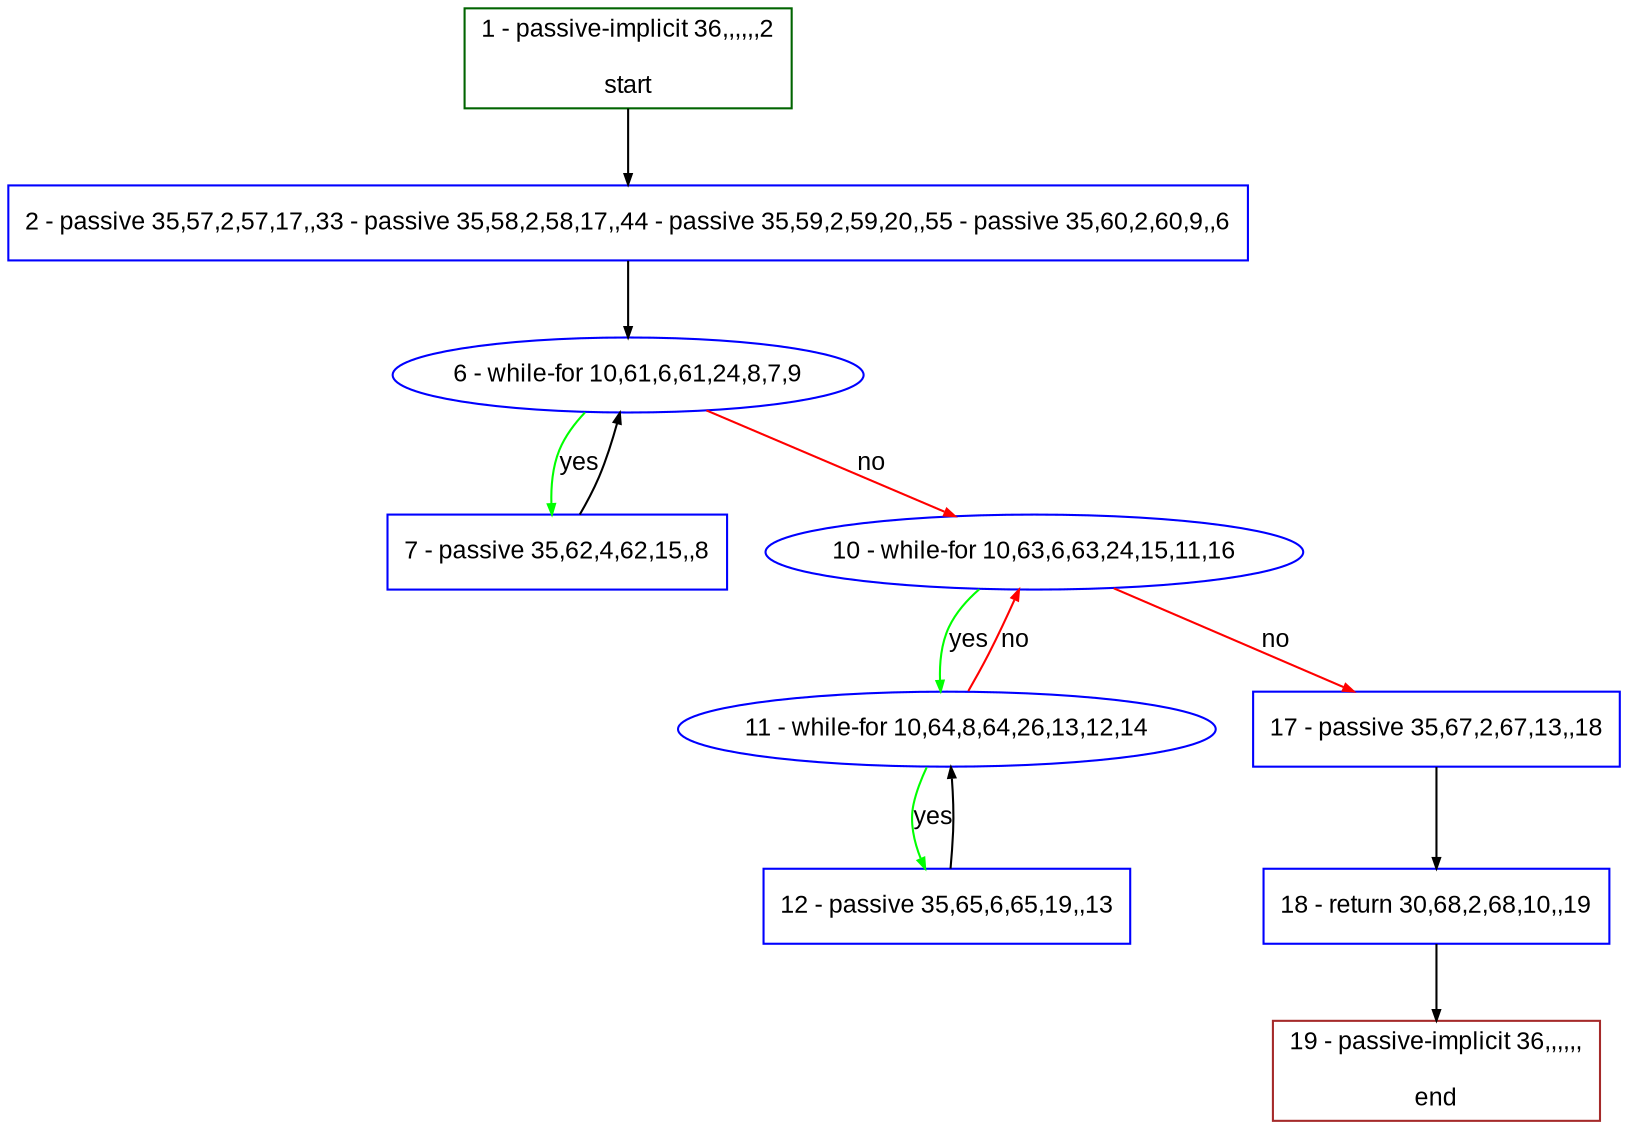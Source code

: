 digraph "" {
  graph [pack="true", label="", fontsize="12", packmode="clust", fontname="Arial", fillcolor="#FFFFCC", bgcolor="white", style="rounded,filled", compound="true"];
  node [node_initialized="no", label="", color="grey", fontsize="12", fillcolor="white", fontname="Arial", style="filled", shape="rectangle", compound="true", fixedsize="false"];
  edge [fontcolor="black", arrowhead="normal", arrowtail="none", arrowsize="0.5", ltail="", label="", color="black", fontsize="12", lhead="", fontname="Arial", dir="forward", compound="true"];
  __N1 [label="2 - passive 35,57,2,57,17,,33 - passive 35,58,2,58,17,,44 - passive 35,59,2,59,20,,55 - passive 35,60,2,60,9,,6", color="#0000ff", fillcolor="#ffffff", style="filled", shape="box"];
  __N2 [label="1 - passive-implicit 36,,,,,,2\n\nstart", color="#006400", fillcolor="#ffffff", style="filled", shape="box"];
  __N3 [label="6 - while-for 10,61,6,61,24,8,7,9", color="#0000ff", fillcolor="#ffffff", style="filled", shape="oval"];
  __N4 [label="7 - passive 35,62,4,62,15,,8", color="#0000ff", fillcolor="#ffffff", style="filled", shape="box"];
  __N5 [label="10 - while-for 10,63,6,63,24,15,11,16", color="#0000ff", fillcolor="#ffffff", style="filled", shape="oval"];
  __N6 [label="11 - while-for 10,64,8,64,26,13,12,14", color="#0000ff", fillcolor="#ffffff", style="filled", shape="oval"];
  __N7 [label="17 - passive 35,67,2,67,13,,18", color="#0000ff", fillcolor="#ffffff", style="filled", shape="box"];
  __N8 [label="12 - passive 35,65,6,65,19,,13", color="#0000ff", fillcolor="#ffffff", style="filled", shape="box"];
  __N9 [label="18 - return 30,68,2,68,10,,19", color="#0000ff", fillcolor="#ffffff", style="filled", shape="box"];
  __N10 [label="19 - passive-implicit 36,,,,,,\n\nend", color="#a52a2a", fillcolor="#ffffff", style="filled", shape="box"];
  __N2 -> __N1 [arrowhead="normal", arrowtail="none", color="#000000", label="", dir="forward"];
  __N1 -> __N3 [arrowhead="normal", arrowtail="none", color="#000000", label="", dir="forward"];
  __N3 -> __N4 [arrowhead="normal", arrowtail="none", color="#00ff00", label="yes", dir="forward"];
  __N4 -> __N3 [arrowhead="normal", arrowtail="none", color="#000000", label="", dir="forward"];
  __N3 -> __N5 [arrowhead="normal", arrowtail="none", color="#ff0000", label="no", dir="forward"];
  __N5 -> __N6 [arrowhead="normal", arrowtail="none", color="#00ff00", label="yes", dir="forward"];
  __N6 -> __N5 [arrowhead="normal", arrowtail="none", color="#ff0000", label="no", dir="forward"];
  __N5 -> __N7 [arrowhead="normal", arrowtail="none", color="#ff0000", label="no", dir="forward"];
  __N6 -> __N8 [arrowhead="normal", arrowtail="none", color="#00ff00", label="yes", dir="forward"];
  __N8 -> __N6 [arrowhead="normal", arrowtail="none", color="#000000", label="", dir="forward"];
  __N7 -> __N9 [arrowhead="normal", arrowtail="none", color="#000000", label="", dir="forward"];
  __N9 -> __N10 [arrowhead="normal", arrowtail="none", color="#000000", label="", dir="forward"];
}
